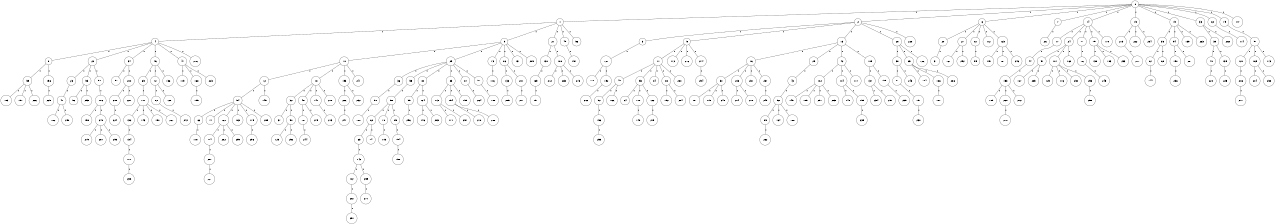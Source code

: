 graph G {
size="8.5,11;"
ratio = "expand;"
fixedsize="true;"
overlap="scale;"
node[shape=circle,width=.12,hight=.12,fontsize=12]
edge[fontsize=12]

0[label=" 0" color=black, pos="2.6534337,2.0519159!"];
1[label=" 1" color=black, pos="0.46652639,1.2296368!"];
2[label=" 2" color=black, pos="0.21785194,1.0264936!"];
3[label=" 3" color=black, pos="0.66495899,1.7305656!"];
4[label=" 4" color=black, pos="0.78234334,1.3298001!"];
5[label=" 5" color=black, pos="2.8640004,2.1272778!"];
6[label=" 6" color=black, pos="1.8601015,1.2862407!"];
7[label=" 7" color=black, pos="0.35783962,2.183238!"];
8[label=" 8" color=black, pos="1.9458568,0.7500332!"];
9[label=" 9" color=black, pos="0.68420097,1.6731815!"];
10[label=" 10" color=black, pos="2.975915,2.2899381!"];
11[label=" 11" color=black, pos="0.83753804,2.1945084!"];
12[label=" 12" color=black, pos="0.6917239,2.2843804!"];
13[label=" 13" color=black, pos="1.5401212,2.1913754!"];
14[label=" 14" color=black, pos="2.7755842,0.053493719!"];
15[label=" 15" color=black, pos="0.93551867,2.1446971!"];
16[label=" 16" color=black, pos="1.4718856,0.29375868!"];
17[label=" 17" color=black, pos="2.8744003,1.0581395!"];
18[label=" 18" color=black, pos="0.6666153,0.49118942!"];
19[label=" 19" color=black, pos="0.36858138,1.1240347!"];
20[label=" 20" color=black, pos="2.2100063,1.6160296!"];
21[label=" 21" color=black, pos="2.8200734,1.1503502!"];
22[label=" 22" color=black, pos="1.2850211,2.7290814!"];
23[label=" 23" color=black, pos="1.4405756,0.10191525!"];
24[label=" 24" color=black, pos="2.7685089,0.068547854!"];
25[label=" 25" color=black, pos="1.3626141,0.49322464!"];
26[label=" 26" color=black, pos="2.474765,1.5333827!"];
27[label=" 27" color=black, pos="0.67011186,2.9036517!"];
28[label=" 28" color=black, pos="0.065832588,2.6302456!"];
29[label=" 29" color=black, pos="1.3270863,2.4815636!"];
30[label=" 30" color=black, pos="1.9844396,1.8326471!"];
31[label=" 31" color=black, pos="0.084423647,1.3374765!"];
32[label=" 32" color=black, pos="1.3302363,0.49584183!"];
33[label=" 33" color=black, pos="0.5327117,1.7220798!"];
34[label=" 34" color=black, pos="1.9734805,1.8508231!"];
35[label=" 35" color=black, pos="2.91288,2.5237105!"];
36[label=" 36" color=black, pos="2.2741561,0.86461858!"];
37[label=" 37" color=black, pos="2.9345519,0.21334972!"];
38[label=" 38" color=black, pos="2.5568272,1.3440067!"];
39[label=" 39" color=black, pos="2.9805592,0.49418346!"];
40[label=" 40" color=black, pos="1.0875075,0.0036459817!"];
41[label=" 41" color=black, pos="1.9790918,0.62769595!"];
42[label=" 42" color=black, pos="1.9811884,2.5961647!"];
43[label=" 43" color=black, pos="2.2329939,1.8727809!"];
44[label=" 44" color=black, pos="0.27383133,2.1083923!"];
45[label=" 45" color=black, pos="2.0835817,0.12737471!"];
46[label=" 46" color=black, pos="0.36773885,1.2816598!"];
47[label=" 47" color=black, pos="1.1528646,1.6590937!"];
48[label=" 48" color=black, pos="0.76586859,0.86059138!"];
49[label=" 49" color=black, pos="0.38846544,0.69753264!"];
50[label=" 50" color=black, pos="1.9668064,0.26372215!"];
51[label=" 51" color=black, pos="0.41357251,2.7069502!"];
52[label=" 52" color=black, pos="0.87390258,0.89578705!"];
53[label=" 53" color=black, pos="0.13708446,1.5978932!"];
54[label=" 54" color=black, pos="2.4945432,0.8531214!"];
55[label=" 55" color=black, pos="1.6553963,2.88778!"];
56[label=" 56" color=black, pos="0.1749547,2.1662253!"];
57[label=" 57" color=black, pos="1.2366587,0.93307395!"];
58[label=" 58" color=black, pos="0.15745521,1.4032653!"];
59[label=" 59" color=black, pos="2.3332992,2.2584316!"];
60[label=" 60" color=black, pos="2.925558,0.16468602!"];
61[label=" 61" color=black, pos="2.1773804,0.56746576!"];
62[label=" 62" color=black, pos="1.6421323,1.3193314!"];
63[label=" 63" color=black, pos="1.9328022,0.71879351!"];
64[label=" 64" color=black, pos="0.95548275,1.6711771!"];
65[label=" 65" color=black, pos="2.7487767,0.39560654!"];
66[label=" 66" color=black, pos="2.8010471,1.4772596!"];
67[label=" 67" color=black, pos="1.9090874,2.341548!"];
68[label=" 68" color=black, pos="0.88990975,1.8972879!"];
69[label=" 69" color=black, pos="2.2688133,0.73921367!"];
70[label=" 70" color=black, pos="0.88534082,1.2084742!"];
71[label=" 71" color=black, pos="0.26565644,1.9259!"];
72[label=" 72" color=black, pos="2.8122864,2.4132806!"];
73[label=" 73" color=black, pos="0.20132808,0.467295!"];
74[label=" 74" color=black, pos="0.60775907,0.13672149!"];
75[label=" 75" color=black, pos="1.6802457,1.3514919!"];
76[label=" 76" color=black, pos="0.98450358,1.6374456!"];
77[label=" 77" color=black, pos="1.7135335,1.1642624!"];
78[label=" 78" color=black, pos="2.4352043,0.41701731!"];
79[label=" 79" color=black, pos="0.30000424,1.922!"];
80[label=" 80" color=black, pos="1.9399944,1.6733538!"];
81[label=" 81" color=black, pos="2.1441678,0.14369764!"];
82[label=" 82" color=black, pos="0.085203401,2.2687733!"];
83[label=" 83" color=black, pos="1.7586886,1.3356046!"];
84[label=" 84" color=black, pos="0.86904506,2.9965091!"];
85[label=" 85" color=black, pos="0.34970951,1.1814528!"];
86[label=" 86" color=black, pos="1.5335081,0.48577462!"];
87[label=" 87" color=black, pos="1.9413874,0.94580302!"];
88[label=" 88" color=black, pos="0.74305518,1.0227042!"];
89[label=" 89" color=black, pos="0.75980564,2.6391498!"];
90[label=" 90" color=black, pos="0.44682093,0.61045818!"];
91[label=" 91" color=black, pos="1.5281884,2.9487018!"];
92[label=" 92" color=black, pos="2.9191131,0.97981196!"];
93[label=" 93" color=black, pos="0.10598241,2.0537364!"];
94[label=" 94" color=black, pos="1.7597348,1.4730028!"];
95[label=" 95" color=black, pos="0.9472856,2.5825039!"];
96[label=" 96" color=black, pos="1.0379627,0.57756375!"];
97[label=" 97" color=black, pos="2.7716099,0.64277736!"];
98[label=" 98" color=black, pos="1.1246367,0.42394045!"];
99[label=" 99" color=black, pos="0.19929835,0.050058553!"];
100[label=" 100" color=black, pos="2.3178532,0.38723397!"];
101[label=" 101" color=black, pos="2.1911353,0.063326069!"];
102[label=" 102" color=black, pos="1.9804814,0.65199229!"];
103[label=" 103" color=black, pos="0.95513477,0.61810778!"];
104[label=" 104" color=black, pos="0.83970436,2.7908658!"];
105[label=" 105" color=black, pos="0.41238509,2.8297452!"];
106[label=" 106" color=black, pos="1.6868787,1.1898469!"];
107[label=" 107" color=black, pos="0.62632785,1.0045884!"];
108[label=" 108" color=black, pos="0.26977595,1.3680166!"];
109[label=" 109" color=black, pos="2.8327928,1.4117813!"];
110[label=" 110" color=black, pos="1.9676715,1.7410412!"];
111[label=" 111" color=black, pos="1.2982698,1.9159038!"];
112[label=" 112" color=black, pos="2.5548205,0.74928848!"];
113[label=" 113" color=black, pos="1.1404127,2.5042274!"];
114[label=" 114" color=black, pos="1.8327192,1.7134684!"];
115[label=" 115" color=black, pos="2.9339797,2.4032281!"];
116[label=" 116" color=black, pos="2.1098793,0.66466685!"];
117[label=" 117" color=black, pos="2.2025873,1.7559462!"];
118[label=" 118" color=black, pos="1.1402217,1.0930652!"];
119[label=" 119" color=black, pos="1.8561364,2.5764657!"];
120[label=" 120" color=black, pos="1.7157385,1.3781625!"];
121[label=" 121" color=black, pos="1.9047878,2.6834426!"];
122[label=" 122" color=black, pos="2.5764641,1.1965542!"];
123[label=" 123" color=black, pos="1.1149679,2.7141994!"];
124[label=" 124" color=black, pos="2.3710269,1.1675192!"];
125[label=" 125" color=black, pos="1.4553144,1.7438731!"];
126[label=" 126" color=black, pos="0.42045289,0.034027673!"];
127[label=" 127" color=black, pos="1.8459072,2.6875462!"];
128[label=" 128" color=black, pos="1.9362476,0.41779688!"];
129[label=" 129" color=black, pos="2.9480984,1.5785425!"];
130[label=" 130" color=black, pos="2.4981505,0.03500627!"];
131[label=" 131" color=black, pos="1.374879,0.83796549!"];
132[label=" 132" color=black, pos="1.1280719,0.31952017!"];
133[label=" 133" color=black, pos="2.9289502,0.17892247!"];
134[label=" 134" color=black, pos="0.90033152,1.6259923!"];
135[label=" 135" color=black, pos="1.8234436,2.3078844!"];
136[label=" 136" color=black, pos="1.3792471,0.60072664!"];
137[label=" 137" color=black, pos="1.8269207,2.851908!"];
138[label=" 138" color=black, pos="2.9543659,0.93818952!"];
139[label=" 139" color=black, pos="2.63612,2.0751508!"];
140[label=" 140" color=black, pos="0.78163971,1.3475783!"];
141[label=" 141" color=black, pos="0.45806428,0.059992955!"];
142[label=" 142" color=black, pos="1.7394509,0.10463452!"];
143[label=" 143" color=black, pos="1.9995238,0.32258562!"];
144[label=" 144" color=black, pos="0.1382002,0.70611641!"];
145[label=" 145" color=black, pos="2.1025814,1.2901921!"];
146[label=" 146" color=black, pos="0.44493873,1.3861923!"];
147[label=" 147" color=black, pos="2.0045366,2.8452506!"];
148[label=" 148" color=black, pos="2.8560141,2.4967662!"];
149[label=" 149" color=black, pos="1.7193297,1.6724742!"];
150[label=" 150" color=black, pos="2.2427445,1.021675!"];
151[label=" 151" color=black, pos="2.1896276,2.6210392!"];
152[label=" 152" color=black, pos="2.2675729,2.2929488!"];
153[label=" 153" color=black, pos="1.88518,2.4271017!"];
154[label=" 154" color=black, pos="1.8115225,2.4111774!"];
155[label=" 155" color=black, pos="2.274637,1.6022355!"];
156[label=" 156" color=black, pos="2.449257,2.4447295!"];
157[label=" 157" color=black, pos="1.6557609,1.6273672!"];
158[label=" 158" color=black, pos="2.8943124,0.14077366!"];
159[label=" 159" color=black, pos="1.9933028,2.4117679!"];
160[label=" 160" color=black, pos="2.0889684,2.63103!"];
161[label=" 161" color=black, pos="0.28785751,1.3042671!"];
162[label=" 162" color=black, pos="0.87142555,1.9154391!"];
163[label=" 163" color=black, pos="1.9718726,2.2767137!"];
164[label=" 164" color=black, pos="1.6166763,1.5897162!"];
165[label=" 165" color=black, pos="0.83864693,1.1709426!"];
166[label=" 166" color=black, pos="0.86612562,2.8168994!"];
167[label=" 167" color=black, pos="1.0735291,0.12030409!"];
168[label=" 168" color=black, pos="2.933384,0.13664582!"];
169[label=" 169" color=black, pos="0.80946569,2.3206215!"];
170[label=" 170" color=black, pos="2.1563574,2.8269538!"];
171[label=" 171" color=black, pos="2.7537352,1.5493597!"];
172[label=" 172" color=black, pos="1.8251107,0.64284876!"];
173[label=" 173" color=black, pos="0.35615934,0.39671699!"];
174[label=" 174" color=black, pos="1.1255077,1.0817134!"];
175[label=" 175" color=black, pos="0.44228372,1.3615342!"];
176[label=" 176" color=black, pos="0.95335152,0.59690913!"];
177[label=" 177" color=black, pos="2.9390929,0.44370845!"];
178[label=" 178" color=black, pos="2.1535912,0.22368046!"];
179[label=" 179" color=black, pos="0.37432973,2.2777379!"];
180[label=" 180" color=black, pos="2.912116,2.8631981!"];
181[label=" 181" color=black, pos="0.73437807,0.49056032!"];
182[label=" 182" color=black, pos="2.4735315,1.0589225!"];
183[label=" 183" color=black, pos="1.7742912,0.29148285!"];
184[label=" 184" color=black, pos="1.9186367,0.49045989!"];
185[label=" 185" color=black, pos="2.8059226,1.9531801!"];
186[label=" 186" color=black, pos="0.20483059,1.8668402!"];
187[label=" 187" color=black, pos="2.9499006,0.77860075!"];
188[label=" 188" color=black, pos="1.0651648,1.130292!"];
189[label=" 189" color=black, pos="2.9017138,2.6594286!"];
190[label=" 190" color=black, pos="1.193126,0.29106046!"];
191[label=" 191" color=black, pos="2.1388078,0.69505988!"];
192[label=" 192" color=black, pos="1.4709353,1.9151741!"];
193[label=" 193" color=black, pos="1.1196881,0.23637162!"];
194[label=" 194" color=black, pos="0.045214732,0.90367902!"];
195[label=" 195" color=black, pos="0.24778988,2.857132!"];
196[label=" 196" color=black, pos="2.3240786,2.1124975!"];
197[label=" 197" color=black, pos="0.6082764,2.6010377!"];
198[label=" 198" color=black, pos="0.49027719,1.7688196!"];
199[label=" 199" color=black, pos="0.47464147,1.6865294!"];
200[label=" 200" color=black, pos="0.64939928,2.2224346!"];
201[label=" 201" color=black, pos="0.47005777,2.0936061!"];
202[label=" 202" color=black, pos="2.562018,0.51038788!"];
203[label=" 203" color=black, pos="2.6795649,0.12276255!"];
204[label=" 204" color=black, pos="2.354944,2.2294359!"];
205[label=" 205" color=black, pos="1.0071862,0.76462282!"];
206[label=" 206" color=black, pos="1.7225717,0.12654833!"];
207[label=" 207" color=black, pos="1.997322,0.14278992!"];
208[label=" 208" color=black, pos="0.41478131,1.4158086!"];
209[label=" 209" color=black, pos="0.82403076,2.4001116!"];
210[label=" 210" color=black, pos="1.5066999,1.1958567!"];
211[label=" 211" color=black, pos="1.2780194,1.1899082!"];
212[label=" 212" color=black, pos="2.5538793,0.59618372!"];
213[label=" 213" color=black, pos="2.2498176,1.0585289!"];
214[label=" 214" color=black, pos="1.894249,2.1696025!"];
215[label=" 215" color=black, pos="2.998155,2.5382922!"];
216[label=" 216" color=black, pos="0.67761694,2.2977753!"];
217[label=" 217" color=black, pos="0.46351558,2.8876965!"];
218[label=" 218" color=black, pos="0.60838639,2.1564802!"];
219[label=" 219" color=black, pos="0.40217235,1.5193691!"];
220[label=" 220" color=black, pos="1.7657324,2.5171171!"];
221[label=" 221" color=black, pos="1.4763594,1.9879394!"];
222[label=" 222" color=black, pos="0.76072323,0.26217932!"];
223[label=" 223" color=black, pos="1.4699342,1.1718145!"];
224[label=" 224" color=black, pos="0.75457236,1.6491989!"];
225[label=" 225" color=black, pos="2.1674767,1.1883034!"];
226[label=" 226" color=black, pos="0.62044848,1.6622689!"];
227[label=" 227" color=black, pos="1.691172,1.9786725!"];
228[label=" 228" color=black, pos="0.29719082,2.4724545!"];
229[label=" 229" color=black, pos="1.0714357,2.1441586!"];
230[label=" 230" color=black, pos="2.6179357,2.5910371!"];
231[label=" 231" color=black, pos="2.2068094,0.2354211!"];
232[label=" 232" color=black, pos="0.23244133,1.1794697!"];
233[label=" 233" color=black, pos="1.4215153,1.1757812!"];
234[label=" 234" color=black, pos="2.7125567,2.0645846!"];
235[label=" 235" color=black, pos="0.019688027,0.86063307!"];
236[label=" 236" color=black, pos="1.5390468,0.090429043!"];
237[label=" 237" color=black, pos="1.7934814,2.4426413!"];
238[label=" 238" color=black, pos="2.6409255,1.499287!"];
239[label=" 239" color=black, pos="2.7965299,2.8091166!"];
240[label=" 240" color=black, pos="2.6193281,2.4288893!"];
241[label=" 241" color=black, pos="2.3563594,0.082807188!"];
242[label=" 242" color=black, pos="1.4427205,1.4726447!"];
243[label=" 243" color=black, pos="1.190649,2.7792874!"];
244[label=" 244" color=black, pos="2.6663653,0.34017816!"];
245[label=" 245" color=black, pos="0.10430404,2.8712637!"];
246[label=" 246" color=black, pos="1.8164979,2.5929644!"];
247[label=" 247" color=black, pos="2.1052588,2.6419991!"];
248[label=" 248" color=black, pos="1.3906673,0.76543022!"];
249[label=" 249" color=black, pos="2.6755588,0.81594276!"];
250[label=" 250" color=black, pos="0.99562924,0.58068791!"];
251[label=" 251" color=black, pos="1.6218652,2.9159739!"];
252[label=" 252" color=black, pos="0.22969174,2.7480772!"];
253[label=" 253" color=black, pos="2.0389716,1.0792253!"];
254[label=" 254" color=black, pos="1.9898916,0.46849724!"];
255[label=" 255" color=black, pos="2.0742707,0.81973722!"];
256[label=" 256" color=black, pos="1.1813847,0.21196474!"];
257[label=" 257" color=black, pos="2.4334049,0.97522287!"];
258[label=" 258" color=black, pos="0.31649494,1.6153123!"];
259[label=" 259" color=black, pos="0.91588609,0.22659061!"];
260[label=" 260" color=black, pos="0.78743835,2.4795736!"];
261[label=" 261" color=black, pos="2.5940087,1.6818794!"];
262[label=" 262" color=black, pos="1.2309886,2.6790506!"];
263[label=" 263" color=black, pos="1.2608729,0.77019734!"];
264[label=" 264" color=black, pos="0.083955295,0.29920106!"];
265[label=" 265" color=black, pos="0.010069576,2.9463943!"];
266[label=" 266" color=black, pos="2.8303347,2.2649246!"];
267[label=" 267" color=black, pos="2.0929928,1.8917986!"];
268[label=" 268" color=black, pos="2.466183,1.7068411!"];
269[label=" 269" color=black, pos="0.93017115,0.64409192!"];
270[label=" 270" color=black, pos="2.539097,2.4664191!"];
271[label=" 271" color=black, pos="2.8219304,2.2422275!"];
272[label=" 272" color=black, pos="2.2187785,0.42324584!"];
273[label=" 273" color=black, pos="1.8158525,0.55541255!"];
274[label=" 274" color=black, pos="1.9313467,2.392408!"];
275[label=" 275" color=black, pos="0.31185245,2.9047707!"];
276[label=" 276" color=black, pos="2.6555789,2.8382271!"];
277[label=" 277" color=black, pos="2.0003322,2.7469098!"];
278[label=" 278" color=black, pos="0.8054616,0.33939917!"];
279[label=" 279" color=black, pos="1.4499452,0.53327767!"];
280[label=" 280" color=black, pos="0.1230552,1.8975718!"];
281[label=" 281" color=black, pos="2.3261636,1.5850949!"];
282[label=" 282" color=black, pos="0.2733215,0.28184978!"];
283[label=" 283" color=black, pos="1.2617096,1.3632094!"];
284[label=" 284" color=black, pos="0.7982322,1.5030385!"];
285[label=" 285" color=black, pos="0.6837556,1.3379936!"];
286[label=" 286" color=black, pos="1.4632772,0.11660918!"];
287[label=" 287" color=black, pos="0.25901945,2.5819462!"];
288[label=" 288" color=black, pos="1.6064104,2.3209823!"];
289[label=" 289" color=black, pos="0.93250221,2.1900843!"];
290[label=" 290" color=black, pos="2.8835801,1.7909977!"];
291[label=" 291" color=black, pos="2.6585545,2.0625782!"];
292[label=" 292" color=black, pos="2.3556436,2.2553511!"];
293[label=" 293" color=black, pos="2.8155651,1.5286164!"];
294[label=" 294" color=black, pos="0.2707375,2.1920648!"];
295[label=" 295" color=black, pos="1.2951125,1.9118316!"];
296[label=" 296" color=black, pos="0.25352883,1.8340968!"];
297[label=" 297" color=black, pos="0.13889115,1.3918547!"];
298[label=" 298" color=black, pos="2.4961151,1.167761!"];
299[label=" 299" color=black, pos="0.33705947,0.61145628!"];
0--1[label="1"]
0--2[label="1"]
0--6[label="1"]
0--7[label="1"]
0--14[label="1"]
0--15[label="1"]
0--19[label="1"]
0--33[label="1"]
0--60[label="1"]
0--79[label="1"]
0--147[label="1"]
1--4[label="1"]
1--9[label="1"]
1--21[label="1"]
1--45[label="1"]
1--56[label="1"]
2--3[label="1"]
2--5[label="1"]
2--13[label="1"]
2--28[label="1"]
2--228[label="1"]
3--121[label="1"]
4--8[label="1"]
4--22[label="1"]
4--34[label="1"]
4--46[label="1"]
4--47[label="1"]
4--276[label="1"]
5--11[label="1"]
5--172[label="1"]
5--216[label="1"]
5--274[label="1"]
6--20[label="1"]
6--27[label="1"]
6--61[label="1"]
6--112[label="1"]
6--123[label="1"]
7--26[label="1"]
8--59[label="1"]
8--196[label="1"]
9--10[label="1"]
9--25[label="1"]
9--73[label="1"]
9--86[label="1"]
9--131[label="1"]
9--209[label="1"]
10--12[label="1"]
10--18[label="1"]
10--193[label="1"]
10--241[label="1"]
11--49[label="1"]
11--53[label="1"]
11--84[label="1"]
11--88[label="1"]
11--280[label="1"]
12--54[label="1"]
12--145[label="1"]
13--16[label="1"]
13--29[label="1"]
13--42[label="1"]
13--109[label="1"]
14--17[label="1"]
14--24[label="1"]
14--71[label="1"]
14--75[label="1"]
14--170[label="1"]
15--215[label="1"]
15--222[label="1"]
15--254[label="1"]
16--30[label="1"]
16--203[label="1"]
16--231[label="1"]
16--237[label="1"]
17--44[label="1"]
18--32[label="1"]
18--48[label="1"]
18--141[label="1"]
18--278[label="1"]
19--35[label="1"]
19--94[label="1"]
19--139[label="1"]
19--263[label="1"]
20--31[label="1"]
21--130[label="1"]
21--180[label="1"]
22--23[label="1"]
22--93[label="1"]
22--98[label="1"]
23--41[label="1"]
24--51[label="1"]
24--107[label="1"]
24--162[label="1"]
25--36[label="1"]
25--55[label="1"]
25--80[label="1"]
25--83[label="1"]
25--87[label="1"]
25--97[label="1"]
27--161[label="1"]
27--252[label="1"]
28--38[label="1"]
28--65[label="1"]
28--126[label="1"]
29--43[label="1"]
30--101[label="1"]
30--115[label="1"]
30--248[label="1"]
32--37[label="1"]
32--50[label="1"]
33--39[label="1"]
33--268[label="1"]
34--57[label="1"]
34--200[label="1"]
35--67[label="1"]
35--68[label="1"]
36--90[label="1"]
38--81[label="1"]
38--243[label="1"]
39--40[label="1"]
39--135[label="1"]
40--220[label="1"]
41--182[label="1"]
41--290[label="1"]
42--102[label="1"]
42--104[label="1"]
42--117[label="1"]
43--52[label="1"]
44--153[label="1"]
45--157[label="1"]
46--69[label="1"]
46--72[label="1"]
46--136[label="1"]
47--119[label="1"]
47--168[label="1"]
47--223[label="1"]
48--78[label="1"]
48--275[label="1"]
49--92[label="1"]
49--166[label="1"]
50--125[label="1"]
50--292[label="1"]
51--127[label="1"]
51--285[label="1"]
52--89[label="1"]
52--164[label="1"]
52--188[label="1"]
53--64[label="1"]
53--110[label="1"]
53--122[label="1"]
54--66[label="1"]
54--77[label="1"]
54--160[label="1"]
54--163[label="1"]
54--179[label="1"]
54--289[label="1"]
55--58[label="1"]
58--62[label="1"]
58--70[label="1"]
58--85[label="1"]
59--103[label="1"]
59--197[label="1"]
59--266[label="1"]
60--114[label="1"]
61--95[label="1"]
62--63[label="1"]
62--74[label="1"]
63--142[label="1"]
65--184[label="1"]
65--186[label="1"]
65--286[label="1"]
66--118[label="1"]
67--144[label="1"]
69--111[label="1"]
70--105[label="1"]
71--76[label="1"]
72--82[label="1"]
72--128[label="1"]
73--116[label="1"]
75--138[label="1"]
75--183[label="1"]
75--233[label="1"]
76--245[label="1"]
78--244[label="1"]
79--91[label="1"]
80--99[label="1"]
80--124[label="1"]
81--151[label="1"]
82--242[label="1"]
83--113[label="1"]
83--154[label="1"]
83--159[label="1"]
85--194[label="1"]
86--133[label="1"]
86--201[label="1"]
87--264[label="1"]
88--152[label="1"]
88--284[label="1"]
89--262[label="1"]
90--100[label="1"]
91--120[label="1"]
91--165[label="1"]
91--173[label="1"]
92--156[label="1"]
93--96[label="1"]
93--253[label="1"]
94--150[label="1"]
94--281[label="1"]
97--108[label="1"]
98--106[label="1"]
99--256[label="1"]
102--149[label="1"]
102--189[label="1"]
102--257[label="1"]
102--269[label="1"]
104--140[label="1"]
104--199[label="1"]
106--158[label="1"]
106--240[label="1"]
107--129[label="1"]
107--176[label="1"]
107--250[label="1"]
107--293[label="1"]
109--137[label="1"]
109--155[label="1"]
110--148[label="1"]
111--132[label="1"]
111--143[label="1"]
111--190[label="1"]
111--267[label="1"]
113--171[label="1"]
113--297[label="1"]
120--206[label="1"]
121--178[label="1"]
121--192[label="1"]
122--219[label="1"]
123--175[label="1"]
123--181[label="1"]
123--246[label="1"]
124--146[label="1"]
124--283[label="1"]
130--169[label="1"]
132--134[label="1"]
133--205[label="1"]
134--177[label="1"]
135--225[label="1"]
137--234[label="1"]
137--251[label="1"]
141--213[label="1"]
142--167[label="1"]
142--259[label="1"]
150--236[label="1"]
151--230[label="1"]
153--185[label="1"]
153--260[label="1"]
153--272[label="1"]
154--210[label="1"]
154--288[label="1"]
155--239[label="1"]
156--255[label="1"]
160--174[label="1"]
160--282[label="1"]
160--299[label="1"]
165--204[label="1"]
165--258[label="1"]
167--261[label="1"]
168--195[label="1"]
169--191[label="1"]
174--207[label="1"]
177--238[label="1"]
179--296[label="1"]
180--212[label="1"]
180--265[label="1"]
180--273[label="1"]
186--187[label="1"]
192--202[label="1"]
193--226[label="1"]
193--232[label="1"]
194--198[label="1"]
196--229[label="1"]
199--235[label="1"]
200--208[label="1"]
200--227[label="1"]
201--211[label="1"]
203--214[label="1"]
203--218[label="1"]
206--277[label="1"]
207--221[label="1"]
208--224[label="1"]
215--217[label="1"]
226--247[label="1"]
237--249[label="1"]
240--279[label="1"]
240--287[label="1"]
240--295[label="1"]
259--271[label="1"]
260--270[label="1"]
261--291[label="1"]
274--294[label="1"]
293--298[label="1"]

}
